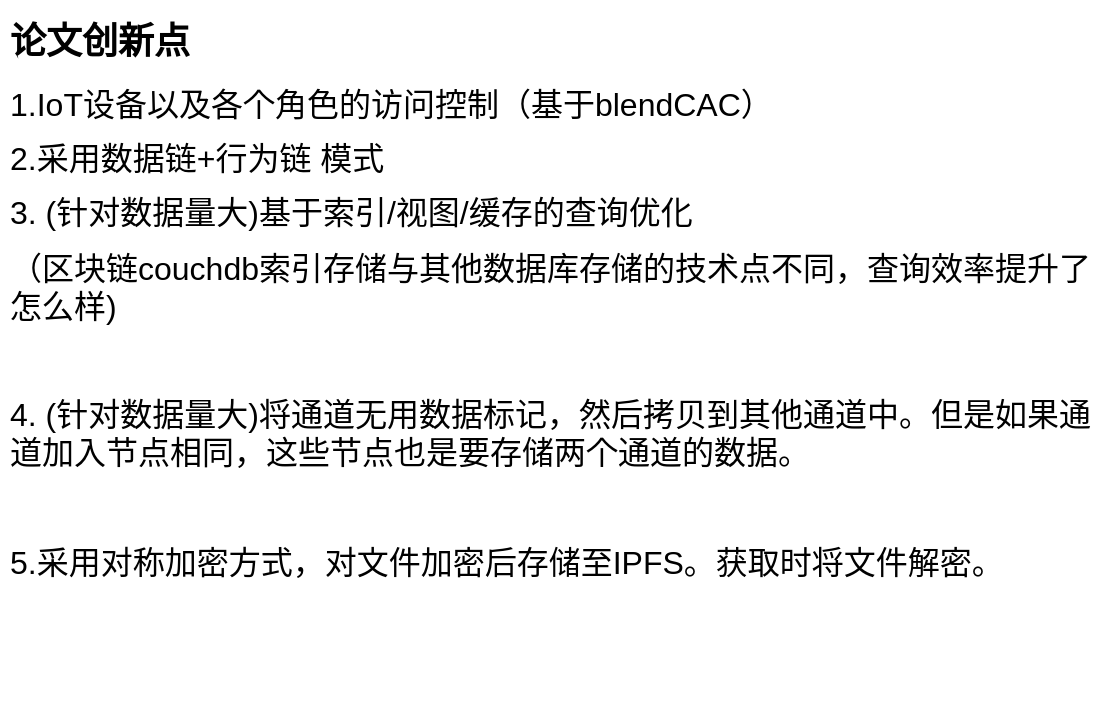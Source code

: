 <mxfile version="15.8.2" type="github">
  <diagram id="QmFLCAPsfilFU5ywDQWz" name="第 1 页">
    <mxGraphModel dx="1038" dy="547" grid="1" gridSize="10" guides="1" tooltips="1" connect="1" arrows="1" fold="1" page="1" pageScale="1" pageWidth="827" pageHeight="1169" math="0" shadow="0">
      <root>
        <mxCell id="0" />
        <mxCell id="1" parent="0" />
        <mxCell id="ds6BCZwHAGG2QGQAVBN1-8" value="&lt;h1&gt;&lt;font style=&quot;font-size: 18px&quot;&gt;论文创新点&lt;/font&gt;&lt;/h1&gt;&lt;p&gt;&lt;font size=&quot;3&quot;&gt;1.IoT设备以及各个角色的访问控制（基于blendCAC）&lt;/font&gt;&lt;/p&gt;&lt;p&gt;&lt;font size=&quot;3&quot;&gt;2.采用数据链+行为链 模式&lt;/font&gt;&lt;/p&gt;&lt;p&gt;&lt;font size=&quot;3&quot;&gt;3. (针对数据量大)基于索引/视图/缓存的查询优化&amp;nbsp;&lt;/font&gt;&lt;/p&gt;&lt;p&gt;&lt;font size=&quot;3&quot;&gt;（区块链couchdb索引存储与其他数据库存储的技术点不同，查询效率提升了怎么样)&lt;/font&gt;&lt;/p&gt;&lt;p&gt;&lt;font size=&quot;3&quot;&gt;&lt;br&gt;&lt;/font&gt;&lt;/p&gt;&lt;p&gt;&lt;font size=&quot;3&quot;&gt;4. (针对数据量大)将通道无用数据标记，然后拷贝到其他通道中。但是如果通道加入节点相同，这些节点也是要存储两个通道的数据。&lt;/font&gt;&lt;/p&gt;&lt;p&gt;&lt;font size=&quot;3&quot;&gt;&lt;br&gt;&lt;/font&gt;&lt;/p&gt;&lt;p&gt;&lt;font size=&quot;3&quot;&gt;5.采用对称加密方式，对文件加密后存储至IPFS。获取时将文件解密。&lt;/font&gt;&lt;/p&gt;&lt;div&gt;&lt;br&gt;&lt;/div&gt;" style="text;html=1;strokeColor=none;fillColor=none;spacing=5;spacingTop=-20;whiteSpace=wrap;overflow=hidden;rounded=0;fontSize=8;" vertex="1" parent="1">
          <mxGeometry x="680" y="230" width="550" height="340" as="geometry" />
        </mxCell>
      </root>
    </mxGraphModel>
  </diagram>
</mxfile>
